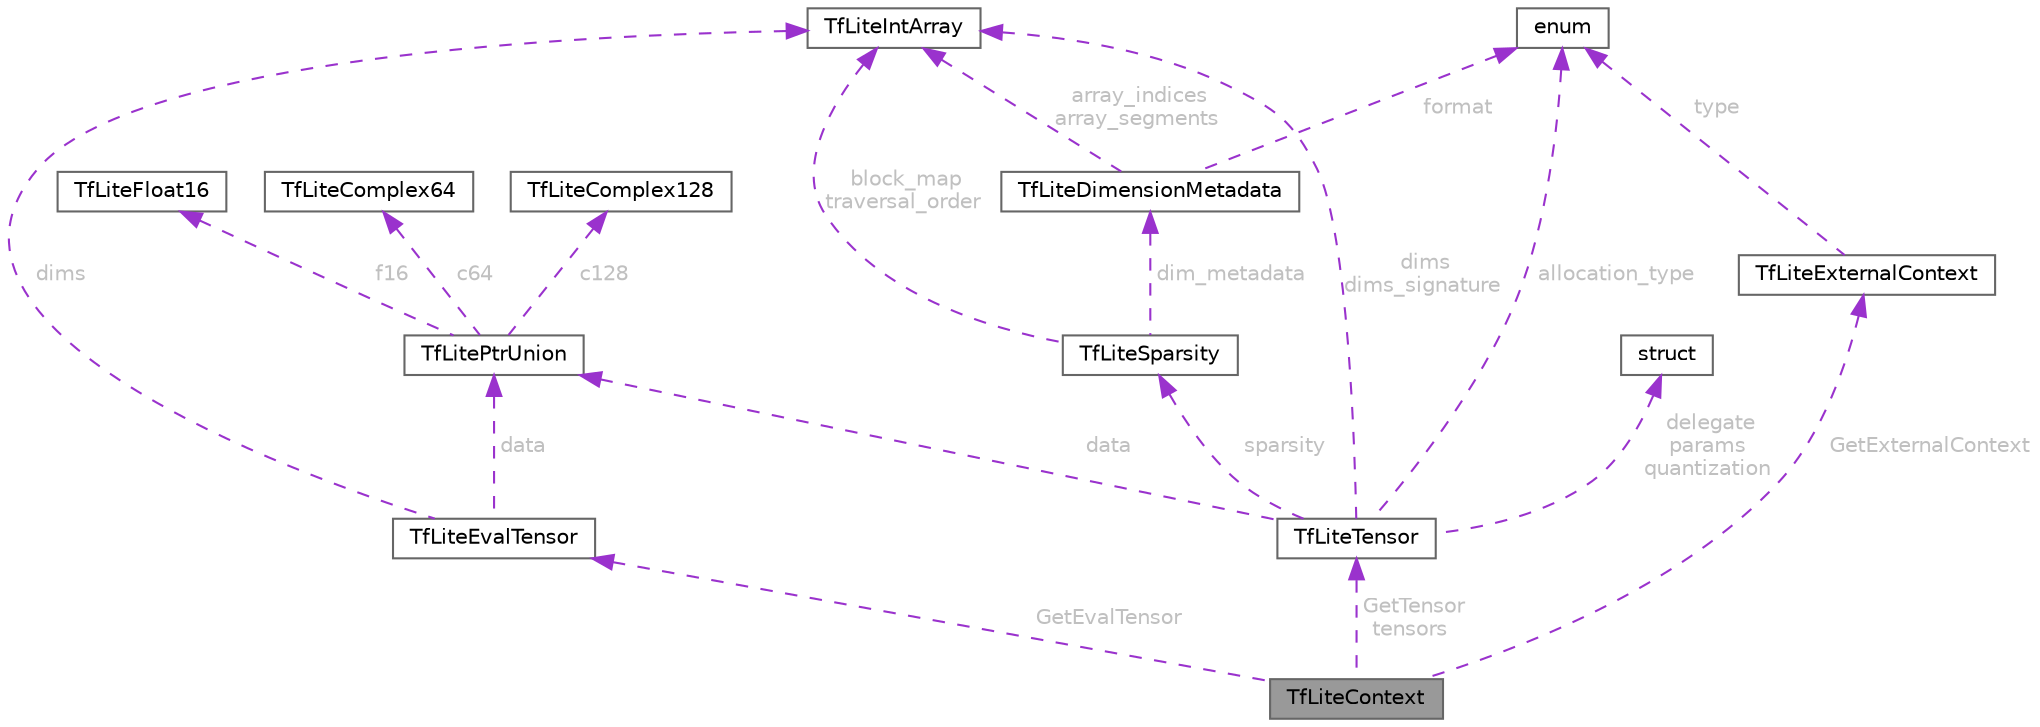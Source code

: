 digraph "TfLiteContext"
{
 // LATEX_PDF_SIZE
  bgcolor="transparent";
  edge [fontname=Helvetica,fontsize=10,labelfontname=Helvetica,labelfontsize=10];
  node [fontname=Helvetica,fontsize=10,shape=box,height=0.2,width=0.4];
  Node1 [id="Node000001",label="TfLiteContext",height=0.2,width=0.4,color="gray40", fillcolor="grey60", style="filled", fontcolor="black",tooltip=" "];
  Node2 -> Node1 [id="edge19_Node000001_Node000002",dir="back",color="darkorchid3",style="dashed",tooltip=" ",label=" GetTensor\ntensors",fontcolor="grey" ];
  Node2 [id="Node000002",label="TfLiteTensor",height=0.2,width=0.4,color="gray40", fillcolor="white", style="filled",URL="$struct_tf_lite_tensor.html",tooltip=" "];
  Node3 -> Node2 [id="edge20_Node000002_Node000003",dir="back",color="darkorchid3",style="dashed",tooltip=" ",label=" data",fontcolor="grey" ];
  Node3 [id="Node000003",label="TfLitePtrUnion",height=0.2,width=0.4,color="gray40", fillcolor="white", style="filled",URL="$union_tf_lite_ptr_union.html",tooltip=" "];
  Node4 -> Node3 [id="edge21_Node000003_Node000004",dir="back",color="darkorchid3",style="dashed",tooltip=" ",label=" f16",fontcolor="grey" ];
  Node4 [id="Node000004",label="TfLiteFloat16",height=0.2,width=0.4,color="gray40", fillcolor="white", style="filled",URL="$struct_tf_lite_float16.html",tooltip="Half precision data type compatible with the C99 definition."];
  Node5 -> Node3 [id="edge22_Node000003_Node000005",dir="back",color="darkorchid3",style="dashed",tooltip=" ",label=" c64",fontcolor="grey" ];
  Node5 [id="Node000005",label="TfLiteComplex64",height=0.2,width=0.4,color="gray40", fillcolor="white", style="filled",URL="$struct_tf_lite_complex64.html",tooltip="Single-precision complex data type compatible with the C99 definition."];
  Node6 -> Node3 [id="edge23_Node000003_Node000006",dir="back",color="darkorchid3",style="dashed",tooltip=" ",label=" c128",fontcolor="grey" ];
  Node6 [id="Node000006",label="TfLiteComplex128",height=0.2,width=0.4,color="gray40", fillcolor="white", style="filled",URL="$struct_tf_lite_complex128.html",tooltip="Double-precision complex data type compatible with the C99 definition."];
  Node7 -> Node2 [id="edge24_Node000002_Node000007",dir="back",color="darkorchid3",style="dashed",tooltip=" ",label=" dims\ndims_signature",fontcolor="grey" ];
  Node7 [id="Node000007",label="TfLiteIntArray",height=0.2,width=0.4,color="gray40", fillcolor="white", style="filled",URL="$struct_tf_lite_int_array.html",tooltip=" "];
  Node8 -> Node2 [id="edge25_Node000002_Node000008",dir="back",color="darkorchid3",style="dashed",tooltip=" ",label=" delegate\nparams\nquantization",fontcolor="grey" ];
  Node8 [id="Node000008",label="struct",height=0.2,width=0.4,color="gray40", fillcolor="white", style="filled",tooltip=" "];
  Node9 -> Node2 [id="edge26_Node000002_Node000009",dir="back",color="darkorchid3",style="dashed",tooltip=" ",label=" allocation_type",fontcolor="grey" ];
  Node9 [id="Node000009",label="enum",height=0.2,width=0.4,color="gray40", fillcolor="white", style="filled",tooltip=" "];
  Node10 -> Node2 [id="edge27_Node000002_Node000010",dir="back",color="darkorchid3",style="dashed",tooltip=" ",label=" sparsity",fontcolor="grey" ];
  Node10 [id="Node000010",label="TfLiteSparsity",height=0.2,width=0.4,color="gray40", fillcolor="white", style="filled",URL="$struct_tf_lite_sparsity.html",tooltip=" "];
  Node7 -> Node10 [id="edge28_Node000010_Node000007",dir="back",color="darkorchid3",style="dashed",tooltip=" ",label=" block_map\ntraversal_order",fontcolor="grey" ];
  Node11 -> Node10 [id="edge29_Node000010_Node000011",dir="back",color="darkorchid3",style="dashed",tooltip=" ",label=" dim_metadata",fontcolor="grey" ];
  Node11 [id="Node000011",label="TfLiteDimensionMetadata",height=0.2,width=0.4,color="gray40", fillcolor="white", style="filled",URL="$struct_tf_lite_dimension_metadata.html",tooltip="Metadata to encode each dimension in a sparse tensor."];
  Node9 -> Node11 [id="edge30_Node000011_Node000009",dir="back",color="darkorchid3",style="dashed",tooltip=" ",label=" format",fontcolor="grey" ];
  Node7 -> Node11 [id="edge31_Node000011_Node000007",dir="back",color="darkorchid3",style="dashed",tooltip=" ",label=" array_indices\narray_segments",fontcolor="grey" ];
  Node12 -> Node1 [id="edge32_Node000001_Node000012",dir="back",color="darkorchid3",style="dashed",tooltip=" ",label=" GetExternalContext",fontcolor="grey" ];
  Node12 [id="Node000012",label="TfLiteExternalContext",height=0.2,width=0.4,color="gray40", fillcolor="white", style="filled",URL="$struct_tf_lite_external_context.html",tooltip=" "];
  Node9 -> Node12 [id="edge33_Node000012_Node000009",dir="back",color="darkorchid3",style="dashed",tooltip=" ",label=" type",fontcolor="grey" ];
  Node13 -> Node1 [id="edge34_Node000001_Node000013",dir="back",color="darkorchid3",style="dashed",tooltip=" ",label=" GetEvalTensor",fontcolor="grey" ];
  Node13 [id="Node000013",label="TfLiteEvalTensor",height=0.2,width=0.4,color="gray40", fillcolor="white", style="filled",URL="$struct_tf_lite_eval_tensor.html",tooltip=" "];
  Node3 -> Node13 [id="edge35_Node000013_Node000003",dir="back",color="darkorchid3",style="dashed",tooltip=" ",label=" data",fontcolor="grey" ];
  Node7 -> Node13 [id="edge36_Node000013_Node000007",dir="back",color="darkorchid3",style="dashed",tooltip=" ",label=" dims",fontcolor="grey" ];
}
